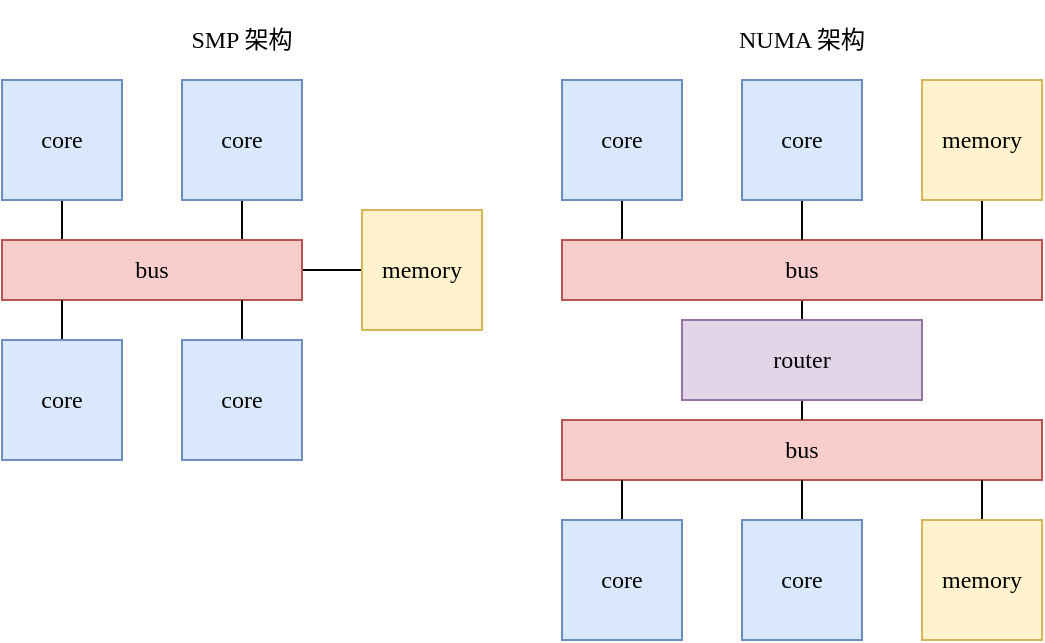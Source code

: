 <mxfile version="17.4.1" type="github">
  <diagram id="6AvIFJOSJAelDJ-_yjcQ" name="Page-1">
    <mxGraphModel dx="655" dy="963" grid="0" gridSize="10" guides="1" tooltips="1" connect="1" arrows="1" fold="1" page="1" pageScale="1" pageWidth="827" pageHeight="1169" math="0" shadow="0">
      <root>
        <mxCell id="0" />
        <mxCell id="1" parent="0" />
        <mxCell id="c3QXhOi12VkeVHjwzcVA-9" style="edgeStyle=orthogonalEdgeStyle;rounded=0;orthogonalLoop=1;jettySize=auto;html=1;exitX=0.5;exitY=1;exitDx=0;exitDy=0;endArrow=none;endFill=0;entryX=0.2;entryY=0;entryDx=0;entryDy=0;entryPerimeter=0;fontFamily=Comic Sans MS;" edge="1" parent="1" source="c3QXhOi12VkeVHjwzcVA-1" target="c3QXhOi12VkeVHjwzcVA-2">
          <mxGeometry relative="1" as="geometry">
            <mxPoint x="190" y="430" as="targetPoint" />
          </mxGeometry>
        </mxCell>
        <mxCell id="c3QXhOi12VkeVHjwzcVA-1" value="core" style="rounded=0;whiteSpace=wrap;html=1;fillColor=#dae8fc;strokeColor=#6c8ebf;fontFamily=Comic Sans MS;" vertex="1" parent="1">
          <mxGeometry x="160" y="360" width="60" height="60" as="geometry" />
        </mxCell>
        <mxCell id="c3QXhOi12VkeVHjwzcVA-15" style="edgeStyle=orthogonalEdgeStyle;rounded=0;orthogonalLoop=1;jettySize=auto;html=1;exitX=1;exitY=0.5;exitDx=0;exitDy=0;entryX=0;entryY=0.5;entryDx=0;entryDy=0;endArrow=none;endFill=0;fontFamily=Comic Sans MS;" edge="1" parent="1" source="c3QXhOi12VkeVHjwzcVA-2" target="c3QXhOi12VkeVHjwzcVA-6">
          <mxGeometry relative="1" as="geometry" />
        </mxCell>
        <mxCell id="c3QXhOi12VkeVHjwzcVA-2" value="bus" style="rounded=0;whiteSpace=wrap;html=1;fillColor=#f8cecc;strokeColor=#b85450;fontFamily=Comic Sans MS;" vertex="1" parent="1">
          <mxGeometry x="160" y="440" width="150" height="30" as="geometry" />
        </mxCell>
        <mxCell id="c3QXhOi12VkeVHjwzcVA-12" style="edgeStyle=orthogonalEdgeStyle;rounded=0;orthogonalLoop=1;jettySize=auto;html=1;exitX=0.5;exitY=1;exitDx=0;exitDy=0;endArrow=none;endFill=0;entryX=0.8;entryY=-0.016;entryDx=0;entryDy=0;entryPerimeter=0;fontFamily=Comic Sans MS;" edge="1" parent="1" source="c3QXhOi12VkeVHjwzcVA-3" target="c3QXhOi12VkeVHjwzcVA-2">
          <mxGeometry relative="1" as="geometry">
            <mxPoint x="310" y="439" as="targetPoint" />
          </mxGeometry>
        </mxCell>
        <mxCell id="c3QXhOi12VkeVHjwzcVA-3" value="core" style="rounded=0;whiteSpace=wrap;html=1;fillColor=#dae8fc;strokeColor=#6c8ebf;fontFamily=Comic Sans MS;" vertex="1" parent="1">
          <mxGeometry x="250" y="360" width="60" height="60" as="geometry" />
        </mxCell>
        <mxCell id="c3QXhOi12VkeVHjwzcVA-14" style="edgeStyle=orthogonalEdgeStyle;rounded=0;orthogonalLoop=1;jettySize=auto;html=1;exitX=0.5;exitY=0;exitDx=0;exitDy=0;entryX=0.8;entryY=1.002;entryDx=0;entryDy=0;entryPerimeter=0;endArrow=none;endFill=0;fontFamily=Comic Sans MS;" edge="1" parent="1" source="c3QXhOi12VkeVHjwzcVA-4" target="c3QXhOi12VkeVHjwzcVA-2">
          <mxGeometry relative="1" as="geometry" />
        </mxCell>
        <mxCell id="c3QXhOi12VkeVHjwzcVA-4" value="core" style="rounded=0;whiteSpace=wrap;html=1;fillColor=#dae8fc;strokeColor=#6c8ebf;fontFamily=Comic Sans MS;" vertex="1" parent="1">
          <mxGeometry x="250" y="490" width="60" height="60" as="geometry" />
        </mxCell>
        <mxCell id="c3QXhOi12VkeVHjwzcVA-13" style="edgeStyle=orthogonalEdgeStyle;rounded=0;orthogonalLoop=1;jettySize=auto;html=1;exitX=0.5;exitY=0;exitDx=0;exitDy=0;entryX=0.2;entryY=1;entryDx=0;entryDy=0;entryPerimeter=0;endArrow=none;endFill=0;fontFamily=Comic Sans MS;" edge="1" parent="1" source="c3QXhOi12VkeVHjwzcVA-5" target="c3QXhOi12VkeVHjwzcVA-2">
          <mxGeometry relative="1" as="geometry" />
        </mxCell>
        <mxCell id="c3QXhOi12VkeVHjwzcVA-5" value="core" style="rounded=0;whiteSpace=wrap;html=1;fillColor=#dae8fc;strokeColor=#6c8ebf;fontFamily=Comic Sans MS;" vertex="1" parent="1">
          <mxGeometry x="160" y="490" width="60" height="60" as="geometry" />
        </mxCell>
        <mxCell id="c3QXhOi12VkeVHjwzcVA-6" value="memory" style="rounded=0;whiteSpace=wrap;html=1;fillColor=#fff2cc;strokeColor=#d6b656;fontFamily=Comic Sans MS;" vertex="1" parent="1">
          <mxGeometry x="340" y="425" width="60" height="60" as="geometry" />
        </mxCell>
        <mxCell id="c3QXhOi12VkeVHjwzcVA-34" style="edgeStyle=orthogonalEdgeStyle;rounded=0;orthogonalLoop=1;jettySize=auto;html=1;exitX=0.5;exitY=1;exitDx=0;exitDy=0;entryX=0.125;entryY=0;entryDx=0;entryDy=0;entryPerimeter=0;endArrow=none;endFill=0;fontFamily=Comic Sans MS;" edge="1" parent="1" source="c3QXhOi12VkeVHjwzcVA-17" target="c3QXhOi12VkeVHjwzcVA-19">
          <mxGeometry relative="1" as="geometry" />
        </mxCell>
        <mxCell id="c3QXhOi12VkeVHjwzcVA-17" value="core" style="rounded=0;whiteSpace=wrap;html=1;fillColor=#dae8fc;strokeColor=#6c8ebf;fontFamily=Comic Sans MS;" vertex="1" parent="1">
          <mxGeometry x="440" y="360" width="60" height="60" as="geometry" />
        </mxCell>
        <mxCell id="c3QXhOi12VkeVHjwzcVA-38" style="edgeStyle=orthogonalEdgeStyle;rounded=0;orthogonalLoop=1;jettySize=auto;html=1;exitX=0.5;exitY=1;exitDx=0;exitDy=0;entryX=0.5;entryY=0;entryDx=0;entryDy=0;endArrow=none;endFill=0;fontFamily=Comic Sans MS;" edge="1" parent="1" source="c3QXhOi12VkeVHjwzcVA-19" target="c3QXhOi12VkeVHjwzcVA-32">
          <mxGeometry relative="1" as="geometry" />
        </mxCell>
        <mxCell id="c3QXhOi12VkeVHjwzcVA-19" value="bus" style="rounded=0;whiteSpace=wrap;html=1;fillColor=#f8cecc;strokeColor=#b85450;fontFamily=Comic Sans MS;" vertex="1" parent="1">
          <mxGeometry x="440" y="440" width="240" height="30" as="geometry" />
        </mxCell>
        <mxCell id="c3QXhOi12VkeVHjwzcVA-36" style="edgeStyle=orthogonalEdgeStyle;rounded=0;orthogonalLoop=1;jettySize=auto;html=1;exitX=0.5;exitY=1;exitDx=0;exitDy=0;entryX=0.5;entryY=0;entryDx=0;entryDy=0;endArrow=none;endFill=0;fontFamily=Comic Sans MS;" edge="1" parent="1" source="c3QXhOi12VkeVHjwzcVA-21" target="c3QXhOi12VkeVHjwzcVA-19">
          <mxGeometry relative="1" as="geometry" />
        </mxCell>
        <mxCell id="c3QXhOi12VkeVHjwzcVA-21" value="core" style="rounded=0;whiteSpace=wrap;html=1;fillColor=#dae8fc;strokeColor=#6c8ebf;fontFamily=Comic Sans MS;" vertex="1" parent="1">
          <mxGeometry x="530" y="360" width="60" height="60" as="geometry" />
        </mxCell>
        <mxCell id="c3QXhOi12VkeVHjwzcVA-37" style="edgeStyle=orthogonalEdgeStyle;rounded=0;orthogonalLoop=1;jettySize=auto;html=1;exitX=0.5;exitY=1;exitDx=0;exitDy=0;entryX=0.875;entryY=0;entryDx=0;entryDy=0;entryPerimeter=0;endArrow=none;endFill=0;fontFamily=Comic Sans MS;" edge="1" parent="1" source="c3QXhOi12VkeVHjwzcVA-26" target="c3QXhOi12VkeVHjwzcVA-19">
          <mxGeometry relative="1" as="geometry" />
        </mxCell>
        <mxCell id="c3QXhOi12VkeVHjwzcVA-26" value="memory" style="rounded=0;whiteSpace=wrap;html=1;fillColor=#fff2cc;strokeColor=#d6b656;fontFamily=Comic Sans MS;" vertex="1" parent="1">
          <mxGeometry x="620" y="360" width="60" height="60" as="geometry" />
        </mxCell>
        <mxCell id="c3QXhOi12VkeVHjwzcVA-28" value="bus" style="rounded=0;whiteSpace=wrap;html=1;fillColor=#f8cecc;strokeColor=#b85450;fontFamily=Comic Sans MS;" vertex="1" parent="1">
          <mxGeometry x="440" y="530" width="240" height="30" as="geometry" />
        </mxCell>
        <mxCell id="c3QXhOi12VkeVHjwzcVA-41" style="edgeStyle=orthogonalEdgeStyle;rounded=0;orthogonalLoop=1;jettySize=auto;html=1;exitX=0.5;exitY=0;exitDx=0;exitDy=0;entryX=0.5;entryY=1;entryDx=0;entryDy=0;endArrow=none;endFill=0;fontFamily=Comic Sans MS;" edge="1" parent="1" source="c3QXhOi12VkeVHjwzcVA-29" target="c3QXhOi12VkeVHjwzcVA-28">
          <mxGeometry relative="1" as="geometry" />
        </mxCell>
        <mxCell id="c3QXhOi12VkeVHjwzcVA-29" value="core" style="rounded=0;whiteSpace=wrap;html=1;fillColor=#dae8fc;strokeColor=#6c8ebf;fontFamily=Comic Sans MS;" vertex="1" parent="1">
          <mxGeometry x="530" y="580" width="60" height="60" as="geometry" />
        </mxCell>
        <mxCell id="c3QXhOi12VkeVHjwzcVA-40" style="edgeStyle=orthogonalEdgeStyle;rounded=0;orthogonalLoop=1;jettySize=auto;html=1;exitX=0.5;exitY=0;exitDx=0;exitDy=0;entryX=0.125;entryY=1;entryDx=0;entryDy=0;entryPerimeter=0;endArrow=none;endFill=0;fontFamily=Comic Sans MS;" edge="1" parent="1" source="c3QXhOi12VkeVHjwzcVA-30" target="c3QXhOi12VkeVHjwzcVA-28">
          <mxGeometry relative="1" as="geometry" />
        </mxCell>
        <mxCell id="c3QXhOi12VkeVHjwzcVA-30" value="core" style="rounded=0;whiteSpace=wrap;html=1;fillColor=#dae8fc;strokeColor=#6c8ebf;fontFamily=Comic Sans MS;" vertex="1" parent="1">
          <mxGeometry x="440" y="580" width="60" height="60" as="geometry" />
        </mxCell>
        <mxCell id="c3QXhOi12VkeVHjwzcVA-42" style="edgeStyle=orthogonalEdgeStyle;rounded=0;orthogonalLoop=1;jettySize=auto;html=1;exitX=0.5;exitY=0;exitDx=0;exitDy=0;entryX=0.875;entryY=1;entryDx=0;entryDy=0;entryPerimeter=0;endArrow=none;endFill=0;fontFamily=Comic Sans MS;" edge="1" parent="1" source="c3QXhOi12VkeVHjwzcVA-31" target="c3QXhOi12VkeVHjwzcVA-28">
          <mxGeometry relative="1" as="geometry" />
        </mxCell>
        <mxCell id="c3QXhOi12VkeVHjwzcVA-31" value="memory" style="rounded=0;whiteSpace=wrap;html=1;fillColor=#fff2cc;strokeColor=#d6b656;fontFamily=Comic Sans MS;" vertex="1" parent="1">
          <mxGeometry x="620" y="580" width="60" height="60" as="geometry" />
        </mxCell>
        <mxCell id="c3QXhOi12VkeVHjwzcVA-39" style="edgeStyle=orthogonalEdgeStyle;rounded=0;orthogonalLoop=1;jettySize=auto;html=1;exitX=0.5;exitY=1;exitDx=0;exitDy=0;entryX=0.5;entryY=0;entryDx=0;entryDy=0;endArrow=none;endFill=0;fontFamily=Comic Sans MS;" edge="1" parent="1" source="c3QXhOi12VkeVHjwzcVA-32" target="c3QXhOi12VkeVHjwzcVA-28">
          <mxGeometry relative="1" as="geometry" />
        </mxCell>
        <mxCell id="c3QXhOi12VkeVHjwzcVA-32" value="router" style="rounded=0;whiteSpace=wrap;html=1;fillColor=#e1d5e7;strokeColor=#9673a6;fontFamily=Comic Sans MS;" vertex="1" parent="1">
          <mxGeometry x="500" y="480" width="120" height="40" as="geometry" />
        </mxCell>
        <mxCell id="c3QXhOi12VkeVHjwzcVA-43" value="SMP 架构" style="text;html=1;strokeColor=none;fillColor=none;align=center;verticalAlign=middle;whiteSpace=wrap;rounded=0;fontFamily=Comic Sans MS;" vertex="1" parent="1">
          <mxGeometry x="160" y="320" width="240" height="40" as="geometry" />
        </mxCell>
        <mxCell id="c3QXhOi12VkeVHjwzcVA-44" value="NUMA 架构" style="text;html=1;strokeColor=none;fillColor=none;align=center;verticalAlign=middle;whiteSpace=wrap;rounded=0;fontFamily=Comic Sans MS;" vertex="1" parent="1">
          <mxGeometry x="440" y="320" width="240" height="40" as="geometry" />
        </mxCell>
      </root>
    </mxGraphModel>
  </diagram>
</mxfile>
